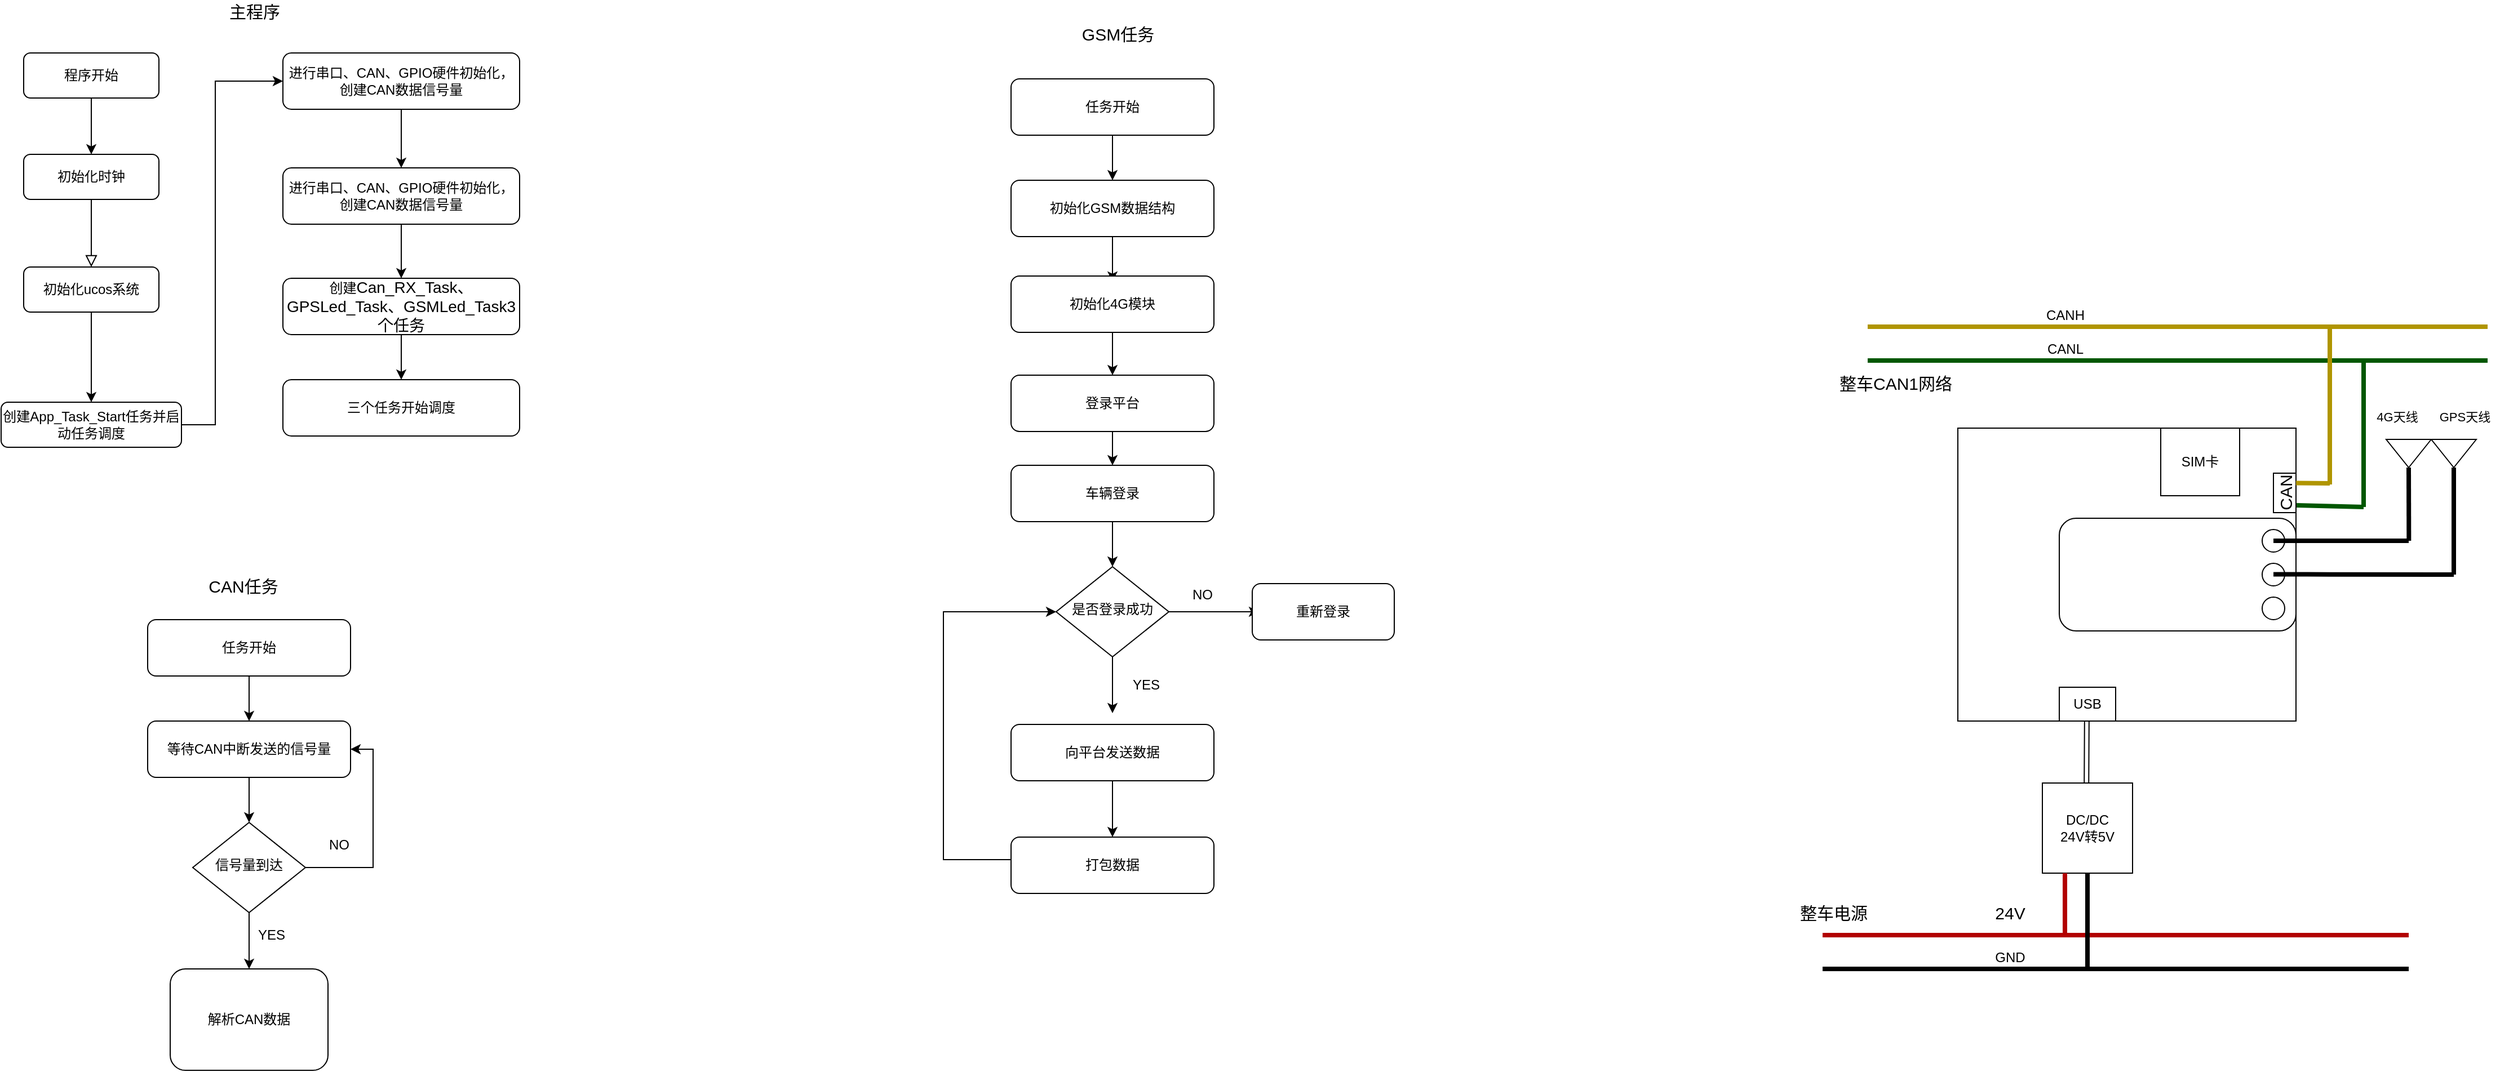 <mxfile version="12.7.8" type="github"><diagram id="C5RBs43oDa-KdzZeNtuy" name="Page-1"><mxGraphModel dx="2020" dy="1000" grid="1" gridSize="10" guides="1" tooltips="1" connect="1" arrows="1" fold="1" page="1" pageScale="1" pageWidth="827" pageHeight="1169" math="0" shadow="0"><root><mxCell id="WIyWlLk6GJQsqaUBKTNV-0"/><mxCell id="WIyWlLk6GJQsqaUBKTNV-1" parent="WIyWlLk6GJQsqaUBKTNV-0"/><mxCell id="v6Hlf75vWQxJamgNcmzF-2" value="" style="edgeStyle=orthogonalEdgeStyle;rounded=0;orthogonalLoop=1;jettySize=auto;html=1;" edge="1" parent="WIyWlLk6GJQsqaUBKTNV-1" source="v6Hlf75vWQxJamgNcmzF-1" target="WIyWlLk6GJQsqaUBKTNV-3"><mxGeometry relative="1" as="geometry"/></mxCell><mxCell id="WIyWlLk6GJQsqaUBKTNV-2" value="" style="rounded=0;html=1;jettySize=auto;orthogonalLoop=1;fontSize=11;endArrow=block;endFill=0;endSize=8;strokeWidth=1;shadow=0;labelBackgroundColor=none;edgeStyle=orthogonalEdgeStyle;" parent="WIyWlLk6GJQsqaUBKTNV-1" source="WIyWlLk6GJQsqaUBKTNV-3" edge="1"><mxGeometry relative="1" as="geometry"><mxPoint x="264" y="327" as="targetPoint"/></mxGeometry></mxCell><mxCell id="WIyWlLk6GJQsqaUBKTNV-3" value="初始化时钟" style="rounded=1;whiteSpace=wrap;html=1;fontSize=12;glass=0;strokeWidth=1;shadow=0;" parent="WIyWlLk6GJQsqaUBKTNV-1" vertex="1"><mxGeometry x="204" y="227" width="120" height="40" as="geometry"/></mxCell><mxCell id="v6Hlf75vWQxJamgNcmzF-1" value="程序开始" style="rounded=1;whiteSpace=wrap;html=1;fontSize=12;glass=0;strokeWidth=1;shadow=0;" vertex="1" parent="WIyWlLk6GJQsqaUBKTNV-1"><mxGeometry x="204" y="137" width="120" height="40" as="geometry"/></mxCell><mxCell id="v6Hlf75vWQxJamgNcmzF-14" value="" style="edgeStyle=orthogonalEdgeStyle;rounded=0;orthogonalLoop=1;jettySize=auto;html=1;" edge="1" parent="WIyWlLk6GJQsqaUBKTNV-1" source="v6Hlf75vWQxJamgNcmzF-6" target="v6Hlf75vWQxJamgNcmzF-13"><mxGeometry relative="1" as="geometry"/></mxCell><mxCell id="v6Hlf75vWQxJamgNcmzF-6" value="初始化ucos系统" style="rounded=1;whiteSpace=wrap;html=1;fontSize=12;glass=0;strokeWidth=1;shadow=0;" vertex="1" parent="WIyWlLk6GJQsqaUBKTNV-1"><mxGeometry x="204" y="327" width="120" height="40" as="geometry"/></mxCell><mxCell id="v6Hlf75vWQxJamgNcmzF-16" value="" style="edgeStyle=orthogonalEdgeStyle;rounded=0;orthogonalLoop=1;jettySize=auto;html=1;" edge="1" parent="WIyWlLk6GJQsqaUBKTNV-1" source="v6Hlf75vWQxJamgNcmzF-13" target="v6Hlf75vWQxJamgNcmzF-15"><mxGeometry relative="1" as="geometry"><Array as="points"><mxPoint x="374" y="467"/><mxPoint x="374" y="162"/></Array></mxGeometry></mxCell><mxCell id="v6Hlf75vWQxJamgNcmzF-13" value="创建App_Task_Start任务并启动任务调度" style="rounded=1;whiteSpace=wrap;html=1;fontSize=12;glass=0;strokeWidth=1;shadow=0;" vertex="1" parent="WIyWlLk6GJQsqaUBKTNV-1"><mxGeometry x="184" y="447" width="160" height="40" as="geometry"/></mxCell><mxCell id="v6Hlf75vWQxJamgNcmzF-18" value="" style="edgeStyle=orthogonalEdgeStyle;rounded=0;orthogonalLoop=1;jettySize=auto;html=1;" edge="1" parent="WIyWlLk6GJQsqaUBKTNV-1" source="v6Hlf75vWQxJamgNcmzF-15" target="v6Hlf75vWQxJamgNcmzF-17"><mxGeometry relative="1" as="geometry"/></mxCell><mxCell id="v6Hlf75vWQxJamgNcmzF-15" value="进行串口、CAN、GPIO硬件初始化，创建CAN数据信号量" style="rounded=1;whiteSpace=wrap;html=1;fontSize=12;glass=0;strokeWidth=1;shadow=0;" vertex="1" parent="WIyWlLk6GJQsqaUBKTNV-1"><mxGeometry x="434" y="137" width="210" height="50" as="geometry"/></mxCell><mxCell id="v6Hlf75vWQxJamgNcmzF-20" value="" style="edgeStyle=orthogonalEdgeStyle;rounded=0;orthogonalLoop=1;jettySize=auto;html=1;" edge="1" parent="WIyWlLk6GJQsqaUBKTNV-1" source="v6Hlf75vWQxJamgNcmzF-17" target="v6Hlf75vWQxJamgNcmzF-19"><mxGeometry relative="1" as="geometry"/></mxCell><mxCell id="v6Hlf75vWQxJamgNcmzF-17" value="进行串口、CAN、GPIO硬件初始化，创建CAN数据信号量" style="rounded=1;whiteSpace=wrap;html=1;fontSize=12;glass=0;strokeWidth=1;shadow=0;" vertex="1" parent="WIyWlLk6GJQsqaUBKTNV-1"><mxGeometry x="434" y="239" width="210" height="50" as="geometry"/></mxCell><mxCell id="v6Hlf75vWQxJamgNcmzF-22" value="" style="edgeStyle=orthogonalEdgeStyle;rounded=0;orthogonalLoop=1;jettySize=auto;html=1;" edge="1" parent="WIyWlLk6GJQsqaUBKTNV-1" source="v6Hlf75vWQxJamgNcmzF-19" target="v6Hlf75vWQxJamgNcmzF-21"><mxGeometry relative="1" as="geometry"/></mxCell><mxCell id="v6Hlf75vWQxJamgNcmzF-19" value="创建&lt;span lang=&quot;EN-US&quot; style=&quot;font-size: 10.5pt ; font-family: &amp;#34;calibri&amp;#34; , sans-serif&quot;&gt;Can_RX_Task&lt;/span&gt;&lt;span style=&quot;font-size: 10.5pt&quot;&gt;、&lt;/span&gt;&lt;span lang=&quot;EN-US&quot; style=&quot;font-size: 10.5pt ; font-family: &amp;#34;calibri&amp;#34; , sans-serif&quot;&gt;GPSLed_Task&lt;/span&gt;&lt;span style=&quot;font-size: 10.5pt&quot;&gt;、&lt;/span&gt;&lt;span lang=&quot;EN-US&quot; style=&quot;font-size: 10.5pt ; font-family: &amp;#34;calibri&amp;#34; , sans-serif&quot;&gt;GSMLed_Task3个任务&lt;/span&gt;" style="rounded=1;whiteSpace=wrap;html=1;fontSize=12;glass=0;strokeWidth=1;shadow=0;" vertex="1" parent="WIyWlLk6GJQsqaUBKTNV-1"><mxGeometry x="434" y="337" width="210" height="50" as="geometry"/></mxCell><mxCell id="v6Hlf75vWQxJamgNcmzF-21" value="三个任务开始调度" style="rounded=1;whiteSpace=wrap;html=1;fontSize=12;glass=0;strokeWidth=1;shadow=0;" vertex="1" parent="WIyWlLk6GJQsqaUBKTNV-1"><mxGeometry x="434" y="427" width="210" height="50" as="geometry"/></mxCell><mxCell id="v6Hlf75vWQxJamgNcmzF-28" value="" style="edgeStyle=orthogonalEdgeStyle;rounded=0;orthogonalLoop=1;jettySize=auto;html=1;" edge="1" parent="WIyWlLk6GJQsqaUBKTNV-1" source="v6Hlf75vWQxJamgNcmzF-24" target="v6Hlf75vWQxJamgNcmzF-27"><mxGeometry relative="1" as="geometry"/></mxCell><mxCell id="v6Hlf75vWQxJamgNcmzF-24" value="任务开始" style="rounded=1;whiteSpace=wrap;html=1;fontSize=12;glass=0;strokeWidth=1;shadow=0;" vertex="1" parent="WIyWlLk6GJQsqaUBKTNV-1"><mxGeometry x="314" y="640" width="180" height="50" as="geometry"/></mxCell><object label="" id="v6Hlf75vWQxJamgNcmzF-30"><mxCell style="edgeStyle=orthogonalEdgeStyle;rounded=0;orthogonalLoop=1;jettySize=auto;html=1;" edge="1" parent="WIyWlLk6GJQsqaUBKTNV-1" source="v6Hlf75vWQxJamgNcmzF-27" target="v6Hlf75vWQxJamgNcmzF-29"><mxGeometry relative="1" as="geometry"/></mxCell></object><mxCell id="v6Hlf75vWQxJamgNcmzF-27" value="等待CAN中断发送的信号量" style="rounded=1;whiteSpace=wrap;html=1;fontSize=12;glass=0;strokeWidth=1;shadow=0;" vertex="1" parent="WIyWlLk6GJQsqaUBKTNV-1"><mxGeometry x="314" y="730" width="180" height="50" as="geometry"/></mxCell><object label="" id="v6Hlf75vWQxJamgNcmzF-35"><mxCell style="edgeStyle=orthogonalEdgeStyle;rounded=0;orthogonalLoop=1;jettySize=auto;html=1;" edge="1" parent="WIyWlLk6GJQsqaUBKTNV-1" source="v6Hlf75vWQxJamgNcmzF-29" target="v6Hlf75vWQxJamgNcmzF-33"><mxGeometry relative="1" as="geometry"/></mxCell></object><mxCell id="v6Hlf75vWQxJamgNcmzF-39" style="edgeStyle=orthogonalEdgeStyle;rounded=0;orthogonalLoop=1;jettySize=auto;html=1;entryX=1;entryY=0.5;entryDx=0;entryDy=0;" edge="1" parent="WIyWlLk6GJQsqaUBKTNV-1" source="v6Hlf75vWQxJamgNcmzF-29" target="v6Hlf75vWQxJamgNcmzF-27"><mxGeometry relative="1" as="geometry"><Array as="points"><mxPoint x="404" y="860"/><mxPoint x="514" y="860"/><mxPoint x="514" y="755"/></Array></mxGeometry></mxCell><mxCell id="v6Hlf75vWQxJamgNcmzF-29" value="信号量到达" style="rhombus;whiteSpace=wrap;html=1;shadow=0;fontFamily=Helvetica;fontSize=12;align=center;strokeWidth=1;spacing=6;spacingTop=-4;" vertex="1" parent="WIyWlLk6GJQsqaUBKTNV-1"><mxGeometry x="354" y="820" width="100" height="80" as="geometry"/></mxCell><mxCell id="v6Hlf75vWQxJamgNcmzF-33" value="解析CAN数据" style="rounded=1;whiteSpace=wrap;html=1;fontSize=12;glass=0;strokeWidth=1;shadow=0;" vertex="1" parent="WIyWlLk6GJQsqaUBKTNV-1"><mxGeometry x="334" y="950" width="140" height="90" as="geometry"/></mxCell><mxCell id="v6Hlf75vWQxJamgNcmzF-36" value="YES" style="text;html=1;strokeColor=none;fillColor=none;align=center;verticalAlign=middle;whiteSpace=wrap;rounded=0;" vertex="1" parent="WIyWlLk6GJQsqaUBKTNV-1"><mxGeometry x="404" y="910" width="40" height="20" as="geometry"/></mxCell><mxCell id="v6Hlf75vWQxJamgNcmzF-40" value="NO" style="text;html=1;strokeColor=none;fillColor=none;align=center;verticalAlign=middle;whiteSpace=wrap;rounded=0;" vertex="1" parent="WIyWlLk6GJQsqaUBKTNV-1"><mxGeometry x="464" y="830" width="40" height="20" as="geometry"/></mxCell><mxCell id="v6Hlf75vWQxJamgNcmzF-41" value="" style="edgeStyle=orthogonalEdgeStyle;rounded=0;orthogonalLoop=1;jettySize=auto;html=1;" edge="1" parent="WIyWlLk6GJQsqaUBKTNV-1" source="v6Hlf75vWQxJamgNcmzF-42" target="v6Hlf75vWQxJamgNcmzF-44"><mxGeometry relative="1" as="geometry"/></mxCell><mxCell id="v6Hlf75vWQxJamgNcmzF-42" value="任务开始" style="rounded=1;whiteSpace=wrap;html=1;fontSize=12;glass=0;strokeWidth=1;shadow=0;" vertex="1" parent="WIyWlLk6GJQsqaUBKTNV-1"><mxGeometry x="1080" y="160" width="180" height="50" as="geometry"/></mxCell><object label="" id="v6Hlf75vWQxJamgNcmzF-43"><mxCell style="edgeStyle=orthogonalEdgeStyle;rounded=0;orthogonalLoop=1;jettySize=auto;html=1;" edge="1" parent="WIyWlLk6GJQsqaUBKTNV-1" source="v6Hlf75vWQxJamgNcmzF-44"><mxGeometry relative="1" as="geometry"><mxPoint x="1170.0" y="340" as="targetPoint"/></mxGeometry></mxCell></object><mxCell id="v6Hlf75vWQxJamgNcmzF-44" value="初始化GSM数据结构" style="rounded=1;whiteSpace=wrap;html=1;fontSize=12;glass=0;strokeWidth=1;shadow=0;" vertex="1" parent="WIyWlLk6GJQsqaUBKTNV-1"><mxGeometry x="1080" y="250" width="180" height="50" as="geometry"/></mxCell><mxCell id="v6Hlf75vWQxJamgNcmzF-54" value="" style="edgeStyle=orthogonalEdgeStyle;rounded=0;orthogonalLoop=1;jettySize=auto;html=1;" edge="1" parent="WIyWlLk6GJQsqaUBKTNV-1" source="v6Hlf75vWQxJamgNcmzF-52" target="v6Hlf75vWQxJamgNcmzF-53"><mxGeometry relative="1" as="geometry"/></mxCell><mxCell id="v6Hlf75vWQxJamgNcmzF-52" value="初始化4G模块" style="rounded=1;whiteSpace=wrap;html=1;fontSize=12;glass=0;strokeWidth=1;shadow=0;" vertex="1" parent="WIyWlLk6GJQsqaUBKTNV-1"><mxGeometry x="1080" y="335" width="180" height="50" as="geometry"/></mxCell><mxCell id="v6Hlf75vWQxJamgNcmzF-56" value="" style="edgeStyle=orthogonalEdgeStyle;rounded=0;orthogonalLoop=1;jettySize=auto;html=1;" edge="1" parent="WIyWlLk6GJQsqaUBKTNV-1" source="v6Hlf75vWQxJamgNcmzF-53" target="v6Hlf75vWQxJamgNcmzF-55"><mxGeometry relative="1" as="geometry"/></mxCell><mxCell id="v6Hlf75vWQxJamgNcmzF-53" value="登录平台" style="rounded=1;whiteSpace=wrap;html=1;fontSize=12;glass=0;strokeWidth=1;shadow=0;" vertex="1" parent="WIyWlLk6GJQsqaUBKTNV-1"><mxGeometry x="1080" y="423" width="180" height="50" as="geometry"/></mxCell><mxCell id="v6Hlf75vWQxJamgNcmzF-58" value="" style="edgeStyle=orthogonalEdgeStyle;rounded=0;orthogonalLoop=1;jettySize=auto;html=1;" edge="1" parent="WIyWlLk6GJQsqaUBKTNV-1" source="v6Hlf75vWQxJamgNcmzF-55" target="v6Hlf75vWQxJamgNcmzF-57"><mxGeometry relative="1" as="geometry"/></mxCell><mxCell id="v6Hlf75vWQxJamgNcmzF-55" value="车辆登录" style="rounded=1;whiteSpace=wrap;html=1;fontSize=12;glass=0;strokeWidth=1;shadow=0;" vertex="1" parent="WIyWlLk6GJQsqaUBKTNV-1"><mxGeometry x="1080" y="503" width="180" height="50" as="geometry"/></mxCell><mxCell id="v6Hlf75vWQxJamgNcmzF-60" value="" style="edgeStyle=orthogonalEdgeStyle;rounded=0;orthogonalLoop=1;jettySize=auto;html=1;" edge="1" parent="WIyWlLk6GJQsqaUBKTNV-1" source="v6Hlf75vWQxJamgNcmzF-57"><mxGeometry relative="1" as="geometry"><mxPoint x="1170" y="723" as="targetPoint"/></mxGeometry></mxCell><mxCell id="v6Hlf75vWQxJamgNcmzF-66" value="" style="edgeStyle=orthogonalEdgeStyle;rounded=0;orthogonalLoop=1;jettySize=auto;html=1;" edge="1" parent="WIyWlLk6GJQsqaUBKTNV-1" source="v6Hlf75vWQxJamgNcmzF-57"><mxGeometry relative="1" as="geometry"><mxPoint x="1300" y="633" as="targetPoint"/></mxGeometry></mxCell><mxCell id="v6Hlf75vWQxJamgNcmzF-57" value="是否登录成功" style="rhombus;whiteSpace=wrap;html=1;shadow=0;fontFamily=Helvetica;fontSize=12;align=center;strokeWidth=1;spacing=6;spacingTop=-4;" vertex="1" parent="WIyWlLk6GJQsqaUBKTNV-1"><mxGeometry x="1120" y="593" width="100" height="80" as="geometry"/></mxCell><mxCell id="v6Hlf75vWQxJamgNcmzF-61" value="YES" style="text;html=1;strokeColor=none;fillColor=none;align=center;verticalAlign=middle;whiteSpace=wrap;rounded=0;" vertex="1" parent="WIyWlLk6GJQsqaUBKTNV-1"><mxGeometry x="1180" y="688" width="40" height="20" as="geometry"/></mxCell><mxCell id="v6Hlf75vWQxJamgNcmzF-64" value="" style="edgeStyle=orthogonalEdgeStyle;rounded=0;orthogonalLoop=1;jettySize=auto;html=1;" edge="1" parent="WIyWlLk6GJQsqaUBKTNV-1" source="v6Hlf75vWQxJamgNcmzF-62" target="v6Hlf75vWQxJamgNcmzF-63"><mxGeometry relative="1" as="geometry"/></mxCell><mxCell id="v6Hlf75vWQxJamgNcmzF-62" value="向平台发送数据" style="rounded=1;whiteSpace=wrap;html=1;fontSize=12;glass=0;strokeWidth=1;shadow=0;" vertex="1" parent="WIyWlLk6GJQsqaUBKTNV-1"><mxGeometry x="1080" y="733" width="180" height="50" as="geometry"/></mxCell><mxCell id="v6Hlf75vWQxJamgNcmzF-69" style="edgeStyle=orthogonalEdgeStyle;rounded=0;orthogonalLoop=1;jettySize=auto;html=1;entryX=0;entryY=0.5;entryDx=0;entryDy=0;" edge="1" parent="WIyWlLk6GJQsqaUBKTNV-1" source="v6Hlf75vWQxJamgNcmzF-63" target="v6Hlf75vWQxJamgNcmzF-57"><mxGeometry relative="1" as="geometry"><Array as="points"><mxPoint x="1170" y="853"/><mxPoint x="1020" y="853"/><mxPoint x="1020" y="633"/></Array></mxGeometry></mxCell><mxCell id="v6Hlf75vWQxJamgNcmzF-63" value="打包数据" style="rounded=1;whiteSpace=wrap;html=1;fontSize=12;glass=0;strokeWidth=1;shadow=0;" vertex="1" parent="WIyWlLk6GJQsqaUBKTNV-1"><mxGeometry x="1080" y="833" width="180" height="50" as="geometry"/></mxCell><mxCell id="v6Hlf75vWQxJamgNcmzF-67" value="重新登录" style="rounded=1;whiteSpace=wrap;html=1;fontSize=12;glass=0;strokeWidth=1;shadow=0;" vertex="1" parent="WIyWlLk6GJQsqaUBKTNV-1"><mxGeometry x="1294" y="608" width="126" height="50" as="geometry"/></mxCell><mxCell id="v6Hlf75vWQxJamgNcmzF-68" value="NO" style="text;html=1;strokeColor=none;fillColor=none;align=center;verticalAlign=middle;whiteSpace=wrap;rounded=0;" vertex="1" parent="WIyWlLk6GJQsqaUBKTNV-1"><mxGeometry x="1230" y="608" width="40" height="20" as="geometry"/></mxCell><mxCell id="v6Hlf75vWQxJamgNcmzF-72" value="" style="rounded=1;whiteSpace=wrap;html=1;arcSize=0;" vertex="1" parent="WIyWlLk6GJQsqaUBKTNV-1"><mxGeometry x="1920" y="470" width="300" height="260" as="geometry"/></mxCell><mxCell id="v6Hlf75vWQxJamgNcmzF-73" value="USB" style="rounded=0;whiteSpace=wrap;html=1;" vertex="1" parent="WIyWlLk6GJQsqaUBKTNV-1"><mxGeometry x="2010" y="700" width="50" height="30" as="geometry"/></mxCell><mxCell id="v6Hlf75vWQxJamgNcmzF-74" value="" style="shape=link;html=1;" edge="1" parent="WIyWlLk6GJQsqaUBKTNV-1"><mxGeometry width="50" height="50" relative="1" as="geometry"><mxPoint x="2034" y="810" as="sourcePoint"/><mxPoint x="2034.41" y="730" as="targetPoint"/></mxGeometry></mxCell><mxCell id="v6Hlf75vWQxJamgNcmzF-78" value="DC/DC&lt;br&gt;24V转5V" style="whiteSpace=wrap;html=1;aspect=fixed;" vertex="1" parent="WIyWlLk6GJQsqaUBKTNV-1"><mxGeometry x="1995" y="785" width="80" height="80" as="geometry"/></mxCell><mxCell id="v6Hlf75vWQxJamgNcmzF-79" value="SIM卡" style="rounded=0;whiteSpace=wrap;html=1;" vertex="1" parent="WIyWlLk6GJQsqaUBKTNV-1"><mxGeometry x="2100" y="470" width="70" height="60" as="geometry"/></mxCell><mxCell id="v6Hlf75vWQxJamgNcmzF-81" value="" style="endArrow=none;html=1;fillColor=#e51400;strokeColor=#B20000;jumpSize=12;strokeWidth=4;" edge="1" parent="WIyWlLk6GJQsqaUBKTNV-1"><mxGeometry width="50" height="50" relative="1" as="geometry"><mxPoint x="1800" y="920" as="sourcePoint"/><mxPoint x="2320" y="920" as="targetPoint"/></mxGeometry></mxCell><mxCell id="v6Hlf75vWQxJamgNcmzF-83" value="24V" style="text;html=1;align=center;verticalAlign=middle;resizable=0;points=[];labelBackgroundColor=#ffffff;fontSize=15;" vertex="1" connectable="0" parent="v6Hlf75vWQxJamgNcmzF-81"><mxGeometry x="-0.384" y="2" relative="1" as="geometry"><mxPoint x="5.29" y="-18" as="offset"/></mxGeometry></mxCell><mxCell id="v6Hlf75vWQxJamgNcmzF-82" value="" style="endArrow=none;html=1;strokeWidth=4;" edge="1" parent="WIyWlLk6GJQsqaUBKTNV-1"><mxGeometry width="50" height="50" relative="1" as="geometry"><mxPoint x="1800" y="950" as="sourcePoint"/><mxPoint x="2320" y="950" as="targetPoint"/></mxGeometry></mxCell><mxCell id="v6Hlf75vWQxJamgNcmzF-84" value="GND" style="text;html=1;align=center;verticalAlign=middle;resizable=0;points=[];labelBackgroundColor=#ffffff;" vertex="1" connectable="0" parent="v6Hlf75vWQxJamgNcmzF-82"><mxGeometry x="-0.379" y="1" relative="1" as="geometry"><mxPoint x="4.12" y="-9" as="offset"/></mxGeometry></mxCell><mxCell id="v6Hlf75vWQxJamgNcmzF-86" value="" style="endArrow=none;html=1;strokeWidth=4;fontSize=15;fillColor=#e51400;strokeColor=#B20000;entryX=0.25;entryY=1;entryDx=0;entryDy=0;" edge="1" parent="WIyWlLk6GJQsqaUBKTNV-1" target="v6Hlf75vWQxJamgNcmzF-78"><mxGeometry width="50" height="50" relative="1" as="geometry"><mxPoint x="2015" y="920" as="sourcePoint"/><mxPoint x="2015" y="870" as="targetPoint"/></mxGeometry></mxCell><mxCell id="v6Hlf75vWQxJamgNcmzF-87" value="" style="endArrow=none;html=1;strokeWidth=4;fontSize=15;entryX=0.5;entryY=1;entryDx=0;entryDy=0;" edge="1" parent="WIyWlLk6GJQsqaUBKTNV-1" target="v6Hlf75vWQxJamgNcmzF-78"><mxGeometry width="50" height="50" relative="1" as="geometry"><mxPoint x="2035" y="950" as="sourcePoint"/><mxPoint x="2035" y="870" as="targetPoint"/></mxGeometry></mxCell><mxCell id="v6Hlf75vWQxJamgNcmzF-88" value="" style="endArrow=none;html=1;strokeWidth=4;fillColor=#e3c800;strokeColor=#B09500;" edge="1" parent="WIyWlLk6GJQsqaUBKTNV-1"><mxGeometry width="50" height="50" relative="1" as="geometry"><mxPoint x="1840.0" y="380" as="sourcePoint"/><mxPoint x="2390" y="380" as="targetPoint"/></mxGeometry></mxCell><mxCell id="v6Hlf75vWQxJamgNcmzF-89" value="CANH" style="text;html=1;align=center;verticalAlign=middle;resizable=0;points=[];labelBackgroundColor=#ffffff;" vertex="1" connectable="0" parent="v6Hlf75vWQxJamgNcmzF-88"><mxGeometry x="-0.379" y="1" relative="1" as="geometry"><mxPoint x="4.12" y="-9" as="offset"/></mxGeometry></mxCell><mxCell id="v6Hlf75vWQxJamgNcmzF-90" value="整车电源" style="text;html=1;strokeColor=none;fillColor=none;align=center;verticalAlign=middle;whiteSpace=wrap;rounded=0;fontSize=15;" vertex="1" parent="WIyWlLk6GJQsqaUBKTNV-1"><mxGeometry x="1770" y="890" width="80" height="20" as="geometry"/></mxCell><mxCell id="v6Hlf75vWQxJamgNcmzF-91" value="" style="endArrow=none;html=1;strokeWidth=4;fillColor=#008a00;strokeColor=#005700;" edge="1" parent="WIyWlLk6GJQsqaUBKTNV-1"><mxGeometry width="50" height="50" relative="1" as="geometry"><mxPoint x="1840.0" y="410" as="sourcePoint"/><mxPoint x="2390" y="410" as="targetPoint"/></mxGeometry></mxCell><mxCell id="v6Hlf75vWQxJamgNcmzF-92" value="CANL" style="text;html=1;align=center;verticalAlign=middle;resizable=0;points=[];labelBackgroundColor=#ffffff;" vertex="1" connectable="0" parent="v6Hlf75vWQxJamgNcmzF-91"><mxGeometry x="-0.379" y="1" relative="1" as="geometry"><mxPoint x="4.12" y="-9" as="offset"/></mxGeometry></mxCell><mxCell id="v6Hlf75vWQxJamgNcmzF-93" value="整车CAN1网络" style="text;html=1;strokeColor=none;fillColor=none;align=center;verticalAlign=middle;whiteSpace=wrap;rounded=0;fontSize=15;" vertex="1" parent="WIyWlLk6GJQsqaUBKTNV-1"><mxGeometry x="1810" y="420" width="110" height="20" as="geometry"/></mxCell><mxCell id="v6Hlf75vWQxJamgNcmzF-94" value="" style="rounded=1;whiteSpace=wrap;html=1;fontSize=15;" vertex="1" parent="WIyWlLk6GJQsqaUBKTNV-1"><mxGeometry x="2010" y="550" width="210" height="100" as="geometry"/></mxCell><mxCell id="v6Hlf75vWQxJamgNcmzF-97" value="" style="ellipse;whiteSpace=wrap;html=1;aspect=fixed;fontSize=15;" vertex="1" parent="WIyWlLk6GJQsqaUBKTNV-1"><mxGeometry x="2190" y="560" width="20" height="20" as="geometry"/></mxCell><mxCell id="v6Hlf75vWQxJamgNcmzF-98" value="" style="ellipse;whiteSpace=wrap;html=1;aspect=fixed;fontSize=15;" vertex="1" parent="WIyWlLk6GJQsqaUBKTNV-1"><mxGeometry x="2190" y="590" width="20" height="20" as="geometry"/></mxCell><mxCell id="v6Hlf75vWQxJamgNcmzF-99" value="" style="ellipse;whiteSpace=wrap;html=1;aspect=fixed;fontSize=15;" vertex="1" parent="WIyWlLk6GJQsqaUBKTNV-1"><mxGeometry x="2190" y="620" width="20" height="20" as="geometry"/></mxCell><mxCell id="v6Hlf75vWQxJamgNcmzF-102" value="" style="endArrow=none;html=1;strokeWidth=4;fontSize=15;exitX=1;exitY=0.5;exitDx=0;exitDy=0;" edge="1" parent="WIyWlLk6GJQsqaUBKTNV-1"><mxGeometry width="50" height="50" relative="1" as="geometry"><mxPoint x="2200" y="570" as="sourcePoint"/><mxPoint x="2320" y="570" as="targetPoint"/></mxGeometry></mxCell><mxCell id="v6Hlf75vWQxJamgNcmzF-103" value="" style="endArrow=none;html=1;strokeWidth=4;fontSize=15;" edge="1" parent="WIyWlLk6GJQsqaUBKTNV-1"><mxGeometry width="50" height="50" relative="1" as="geometry"><mxPoint x="2320.17" y="570" as="sourcePoint"/><mxPoint x="2320" y="505" as="targetPoint"/></mxGeometry></mxCell><mxCell id="v6Hlf75vWQxJamgNcmzF-108" value="" style="triangle;whiteSpace=wrap;html=1;fontSize=15;direction=south;" vertex="1" parent="WIyWlLk6GJQsqaUBKTNV-1"><mxGeometry x="2300" y="480" width="40" height="25" as="geometry"/></mxCell><mxCell id="v6Hlf75vWQxJamgNcmzF-109" value="" style="endArrow=none;html=1;strokeWidth=4;fontSize=15;exitX=1;exitY=0.5;exitDx=0;exitDy=0;" edge="1" parent="WIyWlLk6GJQsqaUBKTNV-1"><mxGeometry width="50" height="50" relative="1" as="geometry"><mxPoint x="2200" y="599.8" as="sourcePoint"/><mxPoint x="2360" y="600" as="targetPoint"/><Array as="points"><mxPoint x="2240" y="599.8"/></Array></mxGeometry></mxCell><mxCell id="v6Hlf75vWQxJamgNcmzF-110" value="" style="endArrow=none;html=1;strokeWidth=4;fontSize=15;" edge="1" parent="WIyWlLk6GJQsqaUBKTNV-1"><mxGeometry width="50" height="50" relative="1" as="geometry"><mxPoint x="2360" y="600" as="sourcePoint"/><mxPoint x="2360" y="505" as="targetPoint"/></mxGeometry></mxCell><mxCell id="v6Hlf75vWQxJamgNcmzF-111" value="" style="triangle;whiteSpace=wrap;html=1;fontSize=15;direction=south;" vertex="1" parent="WIyWlLk6GJQsqaUBKTNV-1"><mxGeometry x="2340" y="480" width="40" height="25" as="geometry"/></mxCell><mxCell id="v6Hlf75vWQxJamgNcmzF-112" value="CAN" style="rounded=0;whiteSpace=wrap;html=1;fontSize=15;textDirection=ltr;horizontal=0;" vertex="1" parent="WIyWlLk6GJQsqaUBKTNV-1"><mxGeometry x="2200" y="510" width="20" height="35" as="geometry"/></mxCell><mxCell id="v6Hlf75vWQxJamgNcmzF-113" value="" style="endArrow=none;html=1;strokeWidth=4;fontSize=15;fillColor=#e3c800;strokeColor=#B09500;" edge="1" parent="WIyWlLk6GJQsqaUBKTNV-1"><mxGeometry width="50" height="50" relative="1" as="geometry"><mxPoint x="2250" y="520" as="sourcePoint"/><mxPoint x="2250" y="380" as="targetPoint"/></mxGeometry></mxCell><mxCell id="v6Hlf75vWQxJamgNcmzF-114" value="" style="endArrow=none;html=1;strokeWidth=4;fontSize=15;exitX=1;exitY=0.25;exitDx=0;exitDy=0;fillColor=#e3c800;strokeColor=#B09500;" edge="1" parent="WIyWlLk6GJQsqaUBKTNV-1" source="v6Hlf75vWQxJamgNcmzF-112"><mxGeometry width="50" height="50" relative="1" as="geometry"><mxPoint x="2260" y="550" as="sourcePoint"/><mxPoint x="2250" y="519" as="targetPoint"/></mxGeometry></mxCell><mxCell id="v6Hlf75vWQxJamgNcmzF-115" value="" style="endArrow=none;html=1;strokeWidth=4;fontSize=15;exitX=1.027;exitY=0.814;exitDx=0;exitDy=0;fillColor=#008a00;strokeColor=#005700;exitPerimeter=0;" edge="1" parent="WIyWlLk6GJQsqaUBKTNV-1" source="v6Hlf75vWQxJamgNcmzF-112"><mxGeometry width="50" height="50" relative="1" as="geometry"><mxPoint x="2230" y="580" as="sourcePoint"/><mxPoint x="2280" y="540" as="targetPoint"/></mxGeometry></mxCell><mxCell id="v6Hlf75vWQxJamgNcmzF-116" value="" style="endArrow=none;html=1;strokeWidth=4;fontSize=15;fillColor=#008a00;strokeColor=#005700;" edge="1" parent="WIyWlLk6GJQsqaUBKTNV-1"><mxGeometry width="50" height="50" relative="1" as="geometry"><mxPoint x="2280" y="540" as="sourcePoint"/><mxPoint x="2280" y="410" as="targetPoint"/></mxGeometry></mxCell><mxCell id="v6Hlf75vWQxJamgNcmzF-117" value="4G天线" style="text;html=1;strokeColor=none;fillColor=none;align=center;verticalAlign=middle;whiteSpace=wrap;rounded=0;fontSize=11;" vertex="1" parent="WIyWlLk6GJQsqaUBKTNV-1"><mxGeometry x="2280" y="450" width="60" height="20" as="geometry"/></mxCell><mxCell id="v6Hlf75vWQxJamgNcmzF-118" value="GPS天线" style="text;html=1;strokeColor=none;fillColor=none;align=center;verticalAlign=middle;whiteSpace=wrap;rounded=0;fontSize=11;" vertex="1" parent="WIyWlLk6GJQsqaUBKTNV-1"><mxGeometry x="2340" y="450" width="60" height="20" as="geometry"/></mxCell><mxCell id="v6Hlf75vWQxJamgNcmzF-124" value="GSM任务" style="text;html=1;strokeColor=none;fillColor=none;align=center;verticalAlign=middle;whiteSpace=wrap;rounded=0;fontSize=15;" vertex="1" parent="WIyWlLk6GJQsqaUBKTNV-1"><mxGeometry x="1120" y="110" width="110" height="20" as="geometry"/></mxCell><mxCell id="v6Hlf75vWQxJamgNcmzF-125" value="主程序" style="text;html=1;strokeColor=none;fillColor=none;align=center;verticalAlign=middle;whiteSpace=wrap;rounded=0;fontSize=15;" vertex="1" parent="WIyWlLk6GJQsqaUBKTNV-1"><mxGeometry x="354" y="90" width="110" height="20" as="geometry"/></mxCell><mxCell id="v6Hlf75vWQxJamgNcmzF-126" value="CAN任务" style="text;html=1;strokeColor=none;fillColor=none;align=center;verticalAlign=middle;whiteSpace=wrap;rounded=0;fontSize=15;" vertex="1" parent="WIyWlLk6GJQsqaUBKTNV-1"><mxGeometry x="344" y="600" width="110" height="20" as="geometry"/></mxCell></root></mxGraphModel></diagram></mxfile>